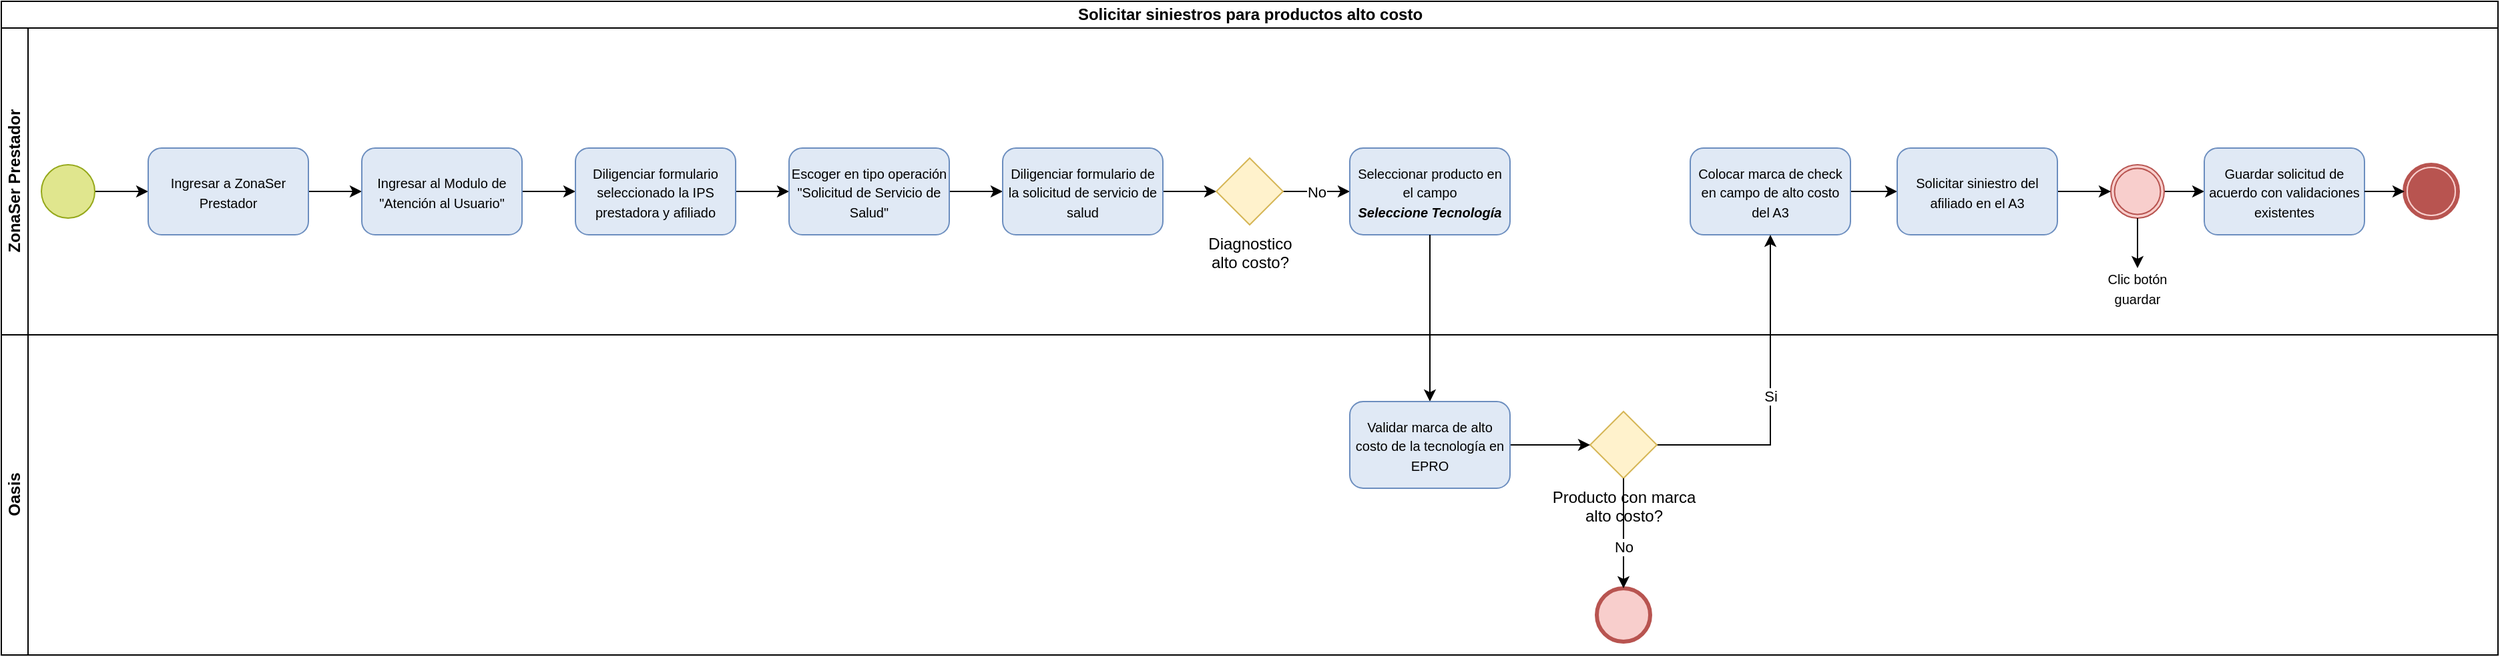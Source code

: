 <mxfile version="21.6.5" type="github">
  <diagram name="Página-1" id="YE9jcJAJMcragg8VuDX6">
    <mxGraphModel dx="1674" dy="764" grid="1" gridSize="10" guides="1" tooltips="1" connect="1" arrows="1" fold="1" page="1" pageScale="1" pageWidth="2200" pageHeight="600" math="0" shadow="0">
      <root>
        <mxCell id="0" />
        <mxCell id="1" parent="0" />
        <mxCell id="n7Z9oDIm7ifPFA3uMTLZ-1" value="Solicitar siniestros para productos alto costo" style="swimlane;childLayout=stackLayout;resizeParent=1;resizeParentMax=0;horizontal=1;startSize=20;horizontalStack=0;html=1;" vertex="1" parent="1">
          <mxGeometry x="10" y="10" width="1870" height="490" as="geometry" />
        </mxCell>
        <mxCell id="n7Z9oDIm7ifPFA3uMTLZ-2" value="ZonaSer Prestador" style="swimlane;startSize=20;horizontal=0;html=1;" vertex="1" parent="n7Z9oDIm7ifPFA3uMTLZ-1">
          <mxGeometry y="20" width="1870" height="230" as="geometry" />
        </mxCell>
        <mxCell id="n7Z9oDIm7ifPFA3uMTLZ-4" style="edgeStyle=orthogonalEdgeStyle;rounded=0;orthogonalLoop=1;jettySize=auto;html=1;" edge="1" parent="n7Z9oDIm7ifPFA3uMTLZ-2" source="n7Z9oDIm7ifPFA3uMTLZ-5" target="n7Z9oDIm7ifPFA3uMTLZ-7">
          <mxGeometry relative="1" as="geometry" />
        </mxCell>
        <mxCell id="n7Z9oDIm7ifPFA3uMTLZ-5" value="" style="points=[[0.145,0.145,0],[0.5,0,0],[0.855,0.145,0],[1,0.5,0],[0.855,0.855,0],[0.5,1,0],[0.145,0.855,0],[0,0.5,0]];shape=mxgraph.bpmn.event;html=1;verticalLabelPosition=bottom;labelBackgroundColor=#ffffff;verticalAlign=top;align=center;perimeter=ellipsePerimeter;outlineConnect=0;aspect=fixed;outline=standard;symbol=general;fillColor=#e0e68e;strokeColor=#95a81a;" vertex="1" parent="n7Z9oDIm7ifPFA3uMTLZ-2">
          <mxGeometry x="30" y="102.5" width="40" height="40" as="geometry" />
        </mxCell>
        <mxCell id="n7Z9oDIm7ifPFA3uMTLZ-6" value="" style="edgeStyle=orthogonalEdgeStyle;rounded=0;orthogonalLoop=1;jettySize=auto;html=1;" edge="1" parent="n7Z9oDIm7ifPFA3uMTLZ-2" source="n7Z9oDIm7ifPFA3uMTLZ-7" target="n7Z9oDIm7ifPFA3uMTLZ-9">
          <mxGeometry relative="1" as="geometry" />
        </mxCell>
        <mxCell id="n7Z9oDIm7ifPFA3uMTLZ-7" value="&lt;font style=&quot;font-size: 10px;&quot;&gt;Ingresar a ZonaSer Prestador&lt;/font&gt;" style="points=[[0.25,0,0],[0.5,0,0],[0.75,0,0],[1,0.25,0],[1,0.5,0],[1,0.75,0],[0.75,1,0],[0.5,1,0],[0.25,1,0],[0,0.75,0],[0,0.5,0],[0,0.25,0]];shape=mxgraph.bpmn.task;whiteSpace=wrap;rectStyle=rounded;size=10;html=1;container=1;expand=0;collapsible=0;taskMarker=abstract;fillColor=#E0E9F5;strokeColor=#6c8ebf;" vertex="1" parent="n7Z9oDIm7ifPFA3uMTLZ-2">
          <mxGeometry x="110" y="90" width="120" height="65" as="geometry" />
        </mxCell>
        <mxCell id="n7Z9oDIm7ifPFA3uMTLZ-8" value="" style="edgeStyle=orthogonalEdgeStyle;rounded=0;orthogonalLoop=1;jettySize=auto;html=1;" edge="1" parent="n7Z9oDIm7ifPFA3uMTLZ-2" source="n7Z9oDIm7ifPFA3uMTLZ-9" target="n7Z9oDIm7ifPFA3uMTLZ-11">
          <mxGeometry relative="1" as="geometry" />
        </mxCell>
        <mxCell id="n7Z9oDIm7ifPFA3uMTLZ-9" value="&lt;font style=&quot;font-size: 10px;&quot;&gt;Ingresar al Modulo de &quot;Atención al Usuario&quot;&lt;/font&gt;" style="points=[[0.25,0,0],[0.5,0,0],[0.75,0,0],[1,0.25,0],[1,0.5,0],[1,0.75,0],[0.75,1,0],[0.5,1,0],[0.25,1,0],[0,0.75,0],[0,0.5,0],[0,0.25,0]];shape=mxgraph.bpmn.task;whiteSpace=wrap;rectStyle=rounded;size=10;html=1;container=1;expand=0;collapsible=0;taskMarker=abstract;fillColor=#E0E9F5;strokeColor=#6c8ebf;" vertex="1" parent="n7Z9oDIm7ifPFA3uMTLZ-2">
          <mxGeometry x="270" y="90" width="120" height="65" as="geometry" />
        </mxCell>
        <mxCell id="n7Z9oDIm7ifPFA3uMTLZ-10" value="" style="edgeStyle=orthogonalEdgeStyle;rounded=0;orthogonalLoop=1;jettySize=auto;html=1;" edge="1" parent="n7Z9oDIm7ifPFA3uMTLZ-2" source="n7Z9oDIm7ifPFA3uMTLZ-11" target="n7Z9oDIm7ifPFA3uMTLZ-13">
          <mxGeometry relative="1" as="geometry" />
        </mxCell>
        <mxCell id="n7Z9oDIm7ifPFA3uMTLZ-11" value="&lt;font style=&quot;font-size: 10px;&quot;&gt;Diligenciar formulario seleccionado la IPS prestadora y afiliado&lt;/font&gt;" style="points=[[0.25,0,0],[0.5,0,0],[0.75,0,0],[1,0.25,0],[1,0.5,0],[1,0.75,0],[0.75,1,0],[0.5,1,0],[0.25,1,0],[0,0.75,0],[0,0.5,0],[0,0.25,0]];shape=mxgraph.bpmn.task;whiteSpace=wrap;rectStyle=rounded;size=10;html=1;container=1;expand=0;collapsible=0;taskMarker=abstract;fillColor=#E0E9F5;strokeColor=#6c8ebf;" vertex="1" parent="n7Z9oDIm7ifPFA3uMTLZ-2">
          <mxGeometry x="430" y="90" width="120" height="65" as="geometry" />
        </mxCell>
        <mxCell id="n7Z9oDIm7ifPFA3uMTLZ-12" value="" style="edgeStyle=orthogonalEdgeStyle;rounded=0;orthogonalLoop=1;jettySize=auto;html=1;" edge="1" parent="n7Z9oDIm7ifPFA3uMTLZ-2" source="n7Z9oDIm7ifPFA3uMTLZ-13" target="n7Z9oDIm7ifPFA3uMTLZ-15">
          <mxGeometry relative="1" as="geometry" />
        </mxCell>
        <mxCell id="n7Z9oDIm7ifPFA3uMTLZ-13" value="&lt;font style=&quot;font-size: 10px;&quot;&gt;Escoger en tipo operación &quot;Solicitud de Servicio de Salud&quot;&lt;/font&gt;" style="points=[[0.25,0,0],[0.5,0,0],[0.75,0,0],[1,0.25,0],[1,0.5,0],[1,0.75,0],[0.75,1,0],[0.5,1,0],[0.25,1,0],[0,0.75,0],[0,0.5,0],[0,0.25,0]];shape=mxgraph.bpmn.task;whiteSpace=wrap;rectStyle=rounded;size=10;html=1;container=1;expand=0;collapsible=0;taskMarker=abstract;fillColor=#E0E9F5;strokeColor=#6c8ebf;" vertex="1" parent="n7Z9oDIm7ifPFA3uMTLZ-2">
          <mxGeometry x="590" y="90" width="120" height="65" as="geometry" />
        </mxCell>
        <mxCell id="n7Z9oDIm7ifPFA3uMTLZ-66" style="edgeStyle=orthogonalEdgeStyle;rounded=0;orthogonalLoop=1;jettySize=auto;html=1;" edge="1" parent="n7Z9oDIm7ifPFA3uMTLZ-2" source="n7Z9oDIm7ifPFA3uMTLZ-15" target="n7Z9oDIm7ifPFA3uMTLZ-23">
          <mxGeometry relative="1" as="geometry">
            <mxPoint x="910" y="122.5" as="targetPoint" />
          </mxGeometry>
        </mxCell>
        <mxCell id="n7Z9oDIm7ifPFA3uMTLZ-15" value="&lt;font style=&quot;font-size: 10px;&quot;&gt;Diligenciar formulario de la solicitud de servicio de salud&lt;/font&gt;" style="points=[[0.25,0,0],[0.5,0,0],[0.75,0,0],[1,0.25,0],[1,0.5,0],[1,0.75,0],[0.75,1,0],[0.5,1,0],[0.25,1,0],[0,0.75,0],[0,0.5,0],[0,0.25,0]];shape=mxgraph.bpmn.task;whiteSpace=wrap;rectStyle=rounded;size=10;html=1;container=1;expand=0;collapsible=0;taskMarker=abstract;fillColor=#E0E9F5;strokeColor=#6c8ebf;" vertex="1" parent="n7Z9oDIm7ifPFA3uMTLZ-2">
          <mxGeometry x="750" y="90" width="120" height="65" as="geometry" />
        </mxCell>
        <mxCell id="n7Z9oDIm7ifPFA3uMTLZ-92" style="edgeStyle=orthogonalEdgeStyle;rounded=0;orthogonalLoop=1;jettySize=auto;html=1;entryX=0;entryY=0.5;entryDx=0;entryDy=0;entryPerimeter=0;" edge="1" parent="n7Z9oDIm7ifPFA3uMTLZ-2" source="n7Z9oDIm7ifPFA3uMTLZ-18" target="n7Z9oDIm7ifPFA3uMTLZ-91">
          <mxGeometry relative="1" as="geometry" />
        </mxCell>
        <mxCell id="n7Z9oDIm7ifPFA3uMTLZ-18" value="" style="points=[[0.145,0.145,0],[0.5,0,0],[0.855,0.145,0],[1,0.5,0],[0.855,0.855,0],[0.5,1,0],[0.145,0.855,0],[0,0.5,0]];shape=mxgraph.bpmn.event;html=1;verticalLabelPosition=bottom;labelBackgroundColor=#ffffff;verticalAlign=top;align=center;perimeter=ellipsePerimeter;outlineConnect=0;aspect=fixed;outline=throwing;symbol=general;fillColor=#f8cecc;strokeColor=#b85450;" vertex="1" parent="n7Z9oDIm7ifPFA3uMTLZ-2">
          <mxGeometry x="1580" y="102.5" width="40" height="40" as="geometry" />
        </mxCell>
        <mxCell id="n7Z9oDIm7ifPFA3uMTLZ-95" value="No" style="edgeStyle=orthogonalEdgeStyle;rounded=0;orthogonalLoop=1;jettySize=auto;html=1;entryX=0;entryY=0.5;entryDx=0;entryDy=0;entryPerimeter=0;" edge="1" parent="n7Z9oDIm7ifPFA3uMTLZ-2" source="n7Z9oDIm7ifPFA3uMTLZ-23" target="n7Z9oDIm7ifPFA3uMTLZ-75">
          <mxGeometry relative="1" as="geometry" />
        </mxCell>
        <mxCell id="n7Z9oDIm7ifPFA3uMTLZ-23" value="Diagnostico&lt;br&gt;alto costo?" style="points=[[0.25,0.25,0],[0.5,0,0],[0.75,0.25,0],[1,0.5,0],[0.75,0.75,0],[0.5,1,0],[0.25,0.75,0],[0,0.5,0]];shape=mxgraph.bpmn.gateway2;html=1;verticalLabelPosition=bottom;labelBackgroundColor=#ffffff;verticalAlign=top;align=center;perimeter=rhombusPerimeter;outlineConnect=0;outline=none;symbol=none;fillColor=#fff2cc;strokeColor=#d6b656;" vertex="1" parent="n7Z9oDIm7ifPFA3uMTLZ-2">
          <mxGeometry x="910" y="97.5" width="50" height="50" as="geometry" />
        </mxCell>
        <mxCell id="n7Z9oDIm7ifPFA3uMTLZ-19" value="&lt;font style=&quot;font-size: 10px;&quot;&gt;Clic botón guardar&lt;/font&gt;" style="text;html=1;strokeColor=none;fillColor=none;align=center;verticalAlign=middle;whiteSpace=wrap;rounded=0;" vertex="1" parent="n7Z9oDIm7ifPFA3uMTLZ-2">
          <mxGeometry x="1570" y="180" width="60" height="30" as="geometry" />
        </mxCell>
        <mxCell id="n7Z9oDIm7ifPFA3uMTLZ-16" style="edgeStyle=orthogonalEdgeStyle;rounded=0;orthogonalLoop=1;jettySize=auto;html=1;" edge="1" parent="n7Z9oDIm7ifPFA3uMTLZ-2" source="n7Z9oDIm7ifPFA3uMTLZ-18" target="n7Z9oDIm7ifPFA3uMTLZ-19">
          <mxGeometry relative="1" as="geometry" />
        </mxCell>
        <mxCell id="n7Z9oDIm7ifPFA3uMTLZ-75" value="&lt;span style=&quot;font-size: 10px;&quot;&gt;Seleccionar producto en el campo &lt;i&gt;&lt;b&gt;Seleccione&amp;nbsp;Tecnología&lt;/b&gt;&lt;/i&gt;&lt;/span&gt;" style="points=[[0.25,0,0],[0.5,0,0],[0.75,0,0],[1,0.25,0],[1,0.5,0],[1,0.75,0],[0.75,1,0],[0.5,1,0],[0.25,1,0],[0,0.75,0],[0,0.5,0],[0,0.25,0]];shape=mxgraph.bpmn.task;whiteSpace=wrap;rectStyle=rounded;size=10;html=1;container=1;expand=0;collapsible=0;taskMarker=abstract;fillColor=#E0E9F5;strokeColor=#6c8ebf;" vertex="1" parent="n7Z9oDIm7ifPFA3uMTLZ-2">
          <mxGeometry x="1010" y="90" width="120" height="65" as="geometry" />
        </mxCell>
        <mxCell id="n7Z9oDIm7ifPFA3uMTLZ-88" style="edgeStyle=orthogonalEdgeStyle;rounded=0;orthogonalLoop=1;jettySize=auto;html=1;entryX=0;entryY=0.5;entryDx=0;entryDy=0;entryPerimeter=0;" edge="1" parent="n7Z9oDIm7ifPFA3uMTLZ-2" source="n7Z9oDIm7ifPFA3uMTLZ-87" target="n7Z9oDIm7ifPFA3uMTLZ-89">
          <mxGeometry relative="1" as="geometry">
            <mxPoint x="1470" y="190" as="targetPoint" />
          </mxGeometry>
        </mxCell>
        <mxCell id="n7Z9oDIm7ifPFA3uMTLZ-87" value="&lt;span style=&quot;font-size: 10px;&quot;&gt;Colocar marca de check en campo de alto costo del A3&lt;/span&gt;" style="points=[[0.25,0,0],[0.5,0,0],[0.75,0,0],[1,0.25,0],[1,0.5,0],[1,0.75,0],[0.75,1,0],[0.5,1,0],[0.25,1,0],[0,0.75,0],[0,0.5,0],[0,0.25,0]];shape=mxgraph.bpmn.task;whiteSpace=wrap;rectStyle=rounded;size=10;html=1;container=1;expand=0;collapsible=0;taskMarker=abstract;fillColor=#E0E9F5;strokeColor=#6c8ebf;" vertex="1" parent="n7Z9oDIm7ifPFA3uMTLZ-2">
          <mxGeometry x="1265" y="90" width="120" height="65" as="geometry" />
        </mxCell>
        <mxCell id="n7Z9oDIm7ifPFA3uMTLZ-90" style="edgeStyle=orthogonalEdgeStyle;rounded=0;orthogonalLoop=1;jettySize=auto;html=1;entryX=0;entryY=0.5;entryDx=0;entryDy=0;entryPerimeter=0;" edge="1" parent="n7Z9oDIm7ifPFA3uMTLZ-2" source="n7Z9oDIm7ifPFA3uMTLZ-89" target="n7Z9oDIm7ifPFA3uMTLZ-18">
          <mxGeometry relative="1" as="geometry" />
        </mxCell>
        <mxCell id="n7Z9oDIm7ifPFA3uMTLZ-89" value="&lt;span style=&quot;font-size: 10px;&quot;&gt;Solicitar siniestro del afiliado en el A3&lt;/span&gt;" style="points=[[0.25,0,0],[0.5,0,0],[0.75,0,0],[1,0.25,0],[1,0.5,0],[1,0.75,0],[0.75,1,0],[0.5,1,0],[0.25,1,0],[0,0.75,0],[0,0.5,0],[0,0.25,0]];shape=mxgraph.bpmn.task;whiteSpace=wrap;rectStyle=rounded;size=10;html=1;container=1;expand=0;collapsible=0;taskMarker=abstract;fillColor=#E0E9F5;strokeColor=#6c8ebf;" vertex="1" parent="n7Z9oDIm7ifPFA3uMTLZ-2">
          <mxGeometry x="1420" y="90" width="120" height="65" as="geometry" />
        </mxCell>
        <mxCell id="n7Z9oDIm7ifPFA3uMTLZ-91" value="&lt;span style=&quot;font-size: 10px;&quot;&gt;Guardar solicitud de acuerdo con validaciones existentes&lt;/span&gt;" style="points=[[0.25,0,0],[0.5,0,0],[0.75,0,0],[1,0.25,0],[1,0.5,0],[1,0.75,0],[0.75,1,0],[0.5,1,0],[0.25,1,0],[0,0.75,0],[0,0.5,0],[0,0.25,0]];shape=mxgraph.bpmn.task;whiteSpace=wrap;rectStyle=rounded;size=10;html=1;container=1;expand=0;collapsible=0;taskMarker=abstract;fillColor=#E0E9F5;strokeColor=#6c8ebf;" vertex="1" parent="n7Z9oDIm7ifPFA3uMTLZ-2">
          <mxGeometry x="1650" y="90" width="120" height="65" as="geometry" />
        </mxCell>
        <mxCell id="n7Z9oDIm7ifPFA3uMTLZ-93" value="" style="points=[[0.145,0.145,0],[0.5,0,0],[0.855,0.145,0],[1,0.5,0],[0.855,0.855,0],[0.5,1,0],[0.145,0.855,0],[0,0.5,0]];shape=mxgraph.bpmn.event;html=1;verticalLabelPosition=bottom;labelBackgroundColor=#ffffff;verticalAlign=top;align=center;perimeter=ellipsePerimeter;outlineConnect=0;aspect=fixed;outline=end;symbol=terminate;fillColor=#f8cecc;strokeColor=#b85450;" vertex="1" parent="n7Z9oDIm7ifPFA3uMTLZ-2">
          <mxGeometry x="1800" y="102.5" width="40" height="40" as="geometry" />
        </mxCell>
        <mxCell id="n7Z9oDIm7ifPFA3uMTLZ-94" style="edgeStyle=orthogonalEdgeStyle;rounded=0;orthogonalLoop=1;jettySize=auto;html=1;entryX=0;entryY=0.5;entryDx=0;entryDy=0;entryPerimeter=0;" edge="1" parent="n7Z9oDIm7ifPFA3uMTLZ-2" source="n7Z9oDIm7ifPFA3uMTLZ-91" target="n7Z9oDIm7ifPFA3uMTLZ-93">
          <mxGeometry relative="1" as="geometry" />
        </mxCell>
        <mxCell id="n7Z9oDIm7ifPFA3uMTLZ-76" style="edgeStyle=orthogonalEdgeStyle;rounded=0;orthogonalLoop=1;jettySize=auto;html=1;" edge="1" parent="n7Z9oDIm7ifPFA3uMTLZ-1" source="n7Z9oDIm7ifPFA3uMTLZ-75" target="n7Z9oDIm7ifPFA3uMTLZ-77">
          <mxGeometry relative="1" as="geometry">
            <mxPoint x="1170" y="210" as="targetPoint" />
          </mxGeometry>
        </mxCell>
        <mxCell id="n7Z9oDIm7ifPFA3uMTLZ-86" value="Si" style="edgeStyle=orthogonalEdgeStyle;rounded=0;orthogonalLoop=1;jettySize=auto;html=1;entryX=0.5;entryY=1;entryDx=0;entryDy=0;entryPerimeter=0;" edge="1" parent="n7Z9oDIm7ifPFA3uMTLZ-1" source="n7Z9oDIm7ifPFA3uMTLZ-79" target="n7Z9oDIm7ifPFA3uMTLZ-87">
          <mxGeometry relative="1" as="geometry">
            <mxPoint x="1345" y="260" as="targetPoint" />
          </mxGeometry>
        </mxCell>
        <mxCell id="n7Z9oDIm7ifPFA3uMTLZ-33" value="Oasis" style="swimlane;startSize=20;horizontal=0;html=1;" vertex="1" parent="n7Z9oDIm7ifPFA3uMTLZ-1">
          <mxGeometry y="250" width="1870" height="240" as="geometry" />
        </mxCell>
        <mxCell id="n7Z9oDIm7ifPFA3uMTLZ-79" value="Producto con marca&lt;br&gt;alto costo?" style="points=[[0.25,0.25,0],[0.5,0,0],[0.75,0.25,0],[1,0.5,0],[0.75,0.75,0],[0.5,1,0],[0.25,0.75,0],[0,0.5,0]];shape=mxgraph.bpmn.gateway2;html=1;verticalLabelPosition=bottom;labelBackgroundColor=#ffffff;verticalAlign=top;align=center;perimeter=rhombusPerimeter;outlineConnect=0;outline=none;symbol=none;fillColor=#fff2cc;strokeColor=#d6b656;" vertex="1" parent="n7Z9oDIm7ifPFA3uMTLZ-33">
          <mxGeometry x="1190" y="57.5" width="50" height="50" as="geometry" />
        </mxCell>
        <mxCell id="n7Z9oDIm7ifPFA3uMTLZ-83" style="edgeStyle=orthogonalEdgeStyle;rounded=0;orthogonalLoop=1;jettySize=auto;html=1;entryX=0;entryY=0.5;entryDx=0;entryDy=0;entryPerimeter=0;" edge="1" parent="n7Z9oDIm7ifPFA3uMTLZ-33" source="n7Z9oDIm7ifPFA3uMTLZ-77" target="n7Z9oDIm7ifPFA3uMTLZ-79">
          <mxGeometry relative="1" as="geometry" />
        </mxCell>
        <mxCell id="n7Z9oDIm7ifPFA3uMTLZ-77" value="&lt;span style=&quot;font-size: 10px;&quot;&gt;Validar marca de alto costo de la tecnología&amp;nbsp;en EPRO&lt;/span&gt;" style="points=[[0.25,0,0],[0.5,0,0],[0.75,0,0],[1,0.25,0],[1,0.5,0],[1,0.75,0],[0.75,1,0],[0.5,1,0],[0.25,1,0],[0,0.75,0],[0,0.5,0],[0,0.25,0]];shape=mxgraph.bpmn.task;whiteSpace=wrap;rectStyle=rounded;size=10;html=1;container=1;expand=0;collapsible=0;taskMarker=abstract;fillColor=#E0E9F5;strokeColor=#6c8ebf;" vertex="1" parent="n7Z9oDIm7ifPFA3uMTLZ-33">
          <mxGeometry x="1010" y="50" width="120" height="65" as="geometry" />
        </mxCell>
        <mxCell id="n7Z9oDIm7ifPFA3uMTLZ-85" value="" style="points=[[0.145,0.145,0],[0.5,0,0],[0.855,0.145,0],[1,0.5,0],[0.855,0.855,0],[0.5,1,0],[0.145,0.855,0],[0,0.5,0]];shape=mxgraph.bpmn.event;html=1;verticalLabelPosition=bottom;labelBackgroundColor=#ffffff;verticalAlign=top;align=center;perimeter=ellipsePerimeter;outlineConnect=0;aspect=fixed;outline=end;symbol=terminate2;fillColor=#f8cecc;strokeColor=#b85450;" vertex="1" parent="n7Z9oDIm7ifPFA3uMTLZ-33">
          <mxGeometry x="1195" y="190" width="40" height="40" as="geometry" />
        </mxCell>
        <mxCell id="n7Z9oDIm7ifPFA3uMTLZ-84" value="No" style="edgeStyle=orthogonalEdgeStyle;rounded=0;orthogonalLoop=1;jettySize=auto;html=1;" edge="1" parent="n7Z9oDIm7ifPFA3uMTLZ-33" source="n7Z9oDIm7ifPFA3uMTLZ-79" target="n7Z9oDIm7ifPFA3uMTLZ-85">
          <mxGeometry x="0.25" relative="1" as="geometry">
            <mxPoint x="1450" y="170" as="targetPoint" />
            <mxPoint as="offset" />
          </mxGeometry>
        </mxCell>
      </root>
    </mxGraphModel>
  </diagram>
</mxfile>
